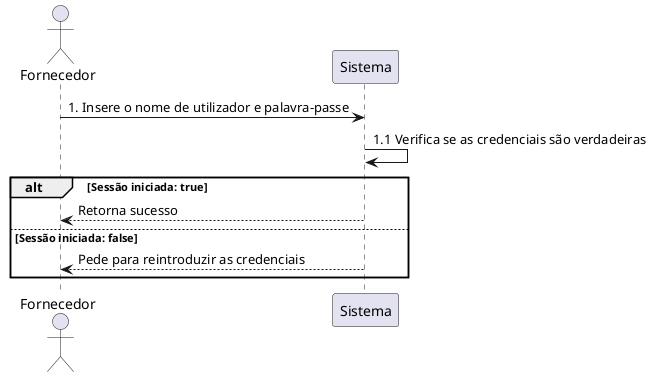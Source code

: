 @startuml
actor Fornecedor
participant Sistema


Fornecedor -> Sistema: 1. Insere o nome de utilizador e palavra-passe
Sistema -> Sistema: 1.1 Verifica se as credenciais são verdadeiras

alt Sessão iniciada: true
     Sistema --> Fornecedor: Retorna sucesso

else Sessão iniciada: false
     Sistema --> Fornecedor: Pede para reintroduzir as credenciais

end
@enduml